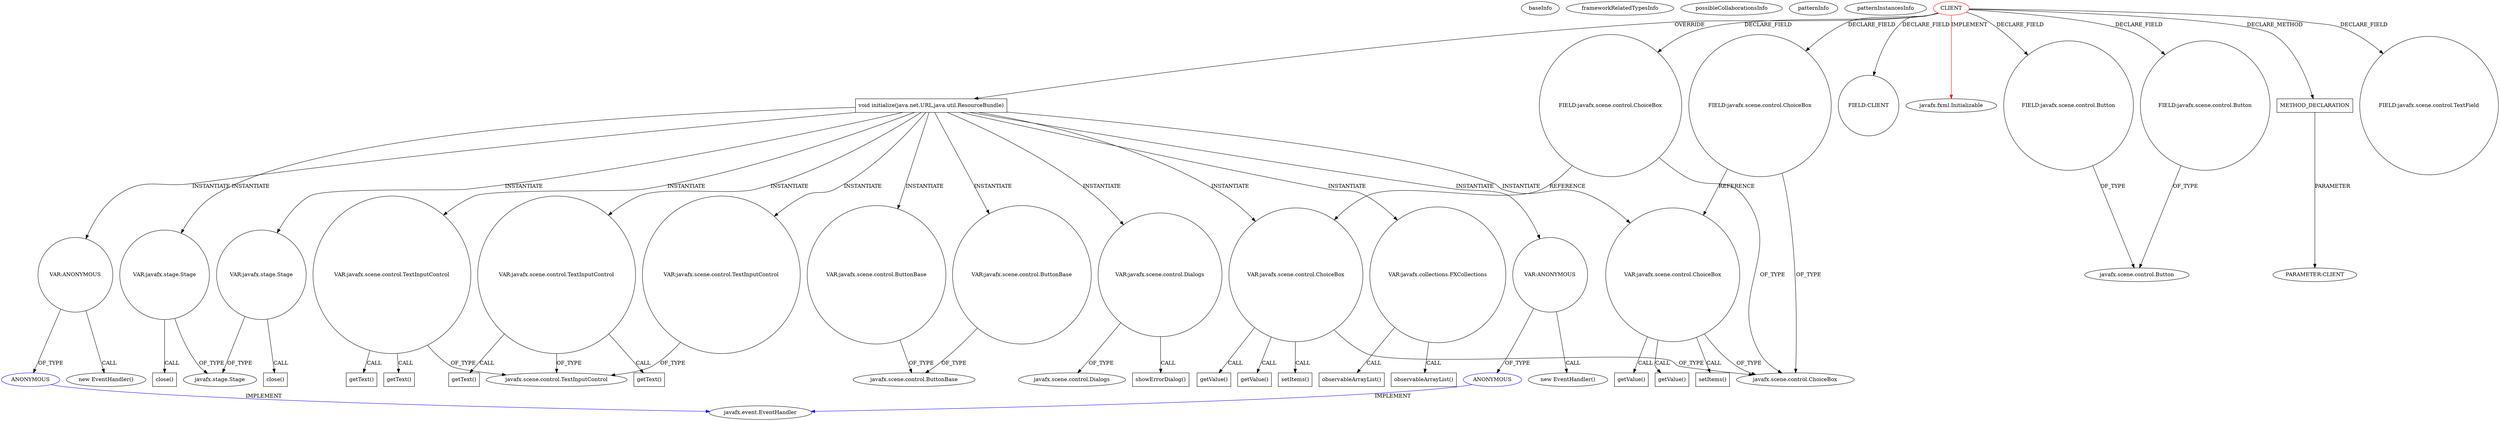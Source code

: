 digraph {
baseInfo[graphId=2399,category="pattern",isAnonymous=false,possibleRelation=true]
frameworkRelatedTypesInfo[0="javafx.fxml.Initializable"]
possibleCollaborationsInfo[0="2399~INSTANTIATION-OVERRIDING_METHOD_DECLARATION-~javafx.fxml.Initializable ~javafx.event.EventHandler ~false~true",1="2399~INSTANTIATION-OVERRIDING_METHOD_DECLARATION-~javafx.fxml.Initializable ~javafx.event.EventHandler ~false~true"]
patternInfo[frequency=2.0,patternRootClient=0]
patternInstancesInfo[0="diogocs1-FPessoais~/diogocs1-FPessoais/FPessoais-master/FinancasPessoais/src/app/controllers/CadastroContaController.java~CadastroContaController~2503",1="diogocs1-FPessoais~/diogocs1-FPessoais/FPessoais-master/FinancasPessoais/src/app/controllers/CadastroDespesaController.java~CadastroDespesaController~2506"]
68[label="javafx.scene.control.Dialogs",vertexType="FRAMEWORK_CLASS_TYPE",isFrameworkType=false]
66[label="VAR:javafx.scene.control.Dialogs",vertexType="VARIABLE_EXPRESION",isFrameworkType=false,shape=circle]
19[label="void initialize(java.net.URL,java.util.ResourceBundle)",vertexType="OVERRIDING_METHOD_DECLARATION",isFrameworkType=false,shape=box]
0[label="CLIENT",vertexType="ROOT_CLIENT_CLASS_DECLARATION",isFrameworkType=false,color=red]
2[label="FIELD:javafx.scene.control.Button",vertexType="FIELD_DECLARATION",isFrameworkType=false,shape=circle]
4[label="FIELD:javafx.scene.control.Button",vertexType="FIELD_DECLARATION",isFrameworkType=false,shape=circle]
8[label="FIELD:CLIENT",vertexType="FIELD_DECLARATION",isFrameworkType=false,shape=circle]
23[label="VAR:javafx.collections.FXCollections",vertexType="VARIABLE_EXPRESION",isFrameworkType=false,shape=circle]
73[label="VAR:ANONYMOUS",vertexType="VARIABLE_EXPRESION",isFrameworkType=false,shape=circle]
74[label="ANONYMOUS",vertexType="REFERENCE_ANONYMOUS_DECLARATION",isFrameworkType=false,color=blue]
72[label="new EventHandler()",vertexType="CONSTRUCTOR_CALL",isFrameworkType=false]
35[label="VAR:ANONYMOUS",vertexType="VARIABLE_EXPRESION",isFrameworkType=false,shape=circle]
36[label="ANONYMOUS",vertexType="REFERENCE_ANONYMOUS_DECLARATION",isFrameworkType=false,color=blue]
34[label="new EventHandler()",vertexType="CONSTRUCTOR_CALL",isFrameworkType=false]
67[label="showErrorDialog()",vertexType="INSIDE_CALL",isFrameworkType=false,shape=box]
24[label="observableArrayList()",vertexType="INSIDE_CALL",isFrameworkType=false,shape=box]
30[label="observableArrayList()",vertexType="INSIDE_CALL",isFrameworkType=false,shape=box]
1[label="javafx.fxml.Initializable",vertexType="FRAMEWORK_INTERFACE_TYPE",isFrameworkType=false]
63[label="VAR:javafx.stage.Stage",vertexType="VARIABLE_EXPRESION",isFrameworkType=false,shape=circle]
65[label="javafx.stage.Stage",vertexType="FRAMEWORK_CLASS_TYPE",isFrameworkType=false]
76[label="VAR:javafx.stage.Stage",vertexType="VARIABLE_EXPRESION",isFrameworkType=false,shape=circle]
37[label="javafx.event.EventHandler",vertexType="FRAMEWORK_INTERFACE_TYPE",isFrameworkType=false]
38[label="VAR:javafx.scene.control.TextInputControl",vertexType="VARIABLE_EXPRESION",isFrameworkType=false,shape=circle]
56[label="getText()",vertexType="INSIDE_CALL",isFrameworkType=false,shape=box]
41[label="VAR:javafx.scene.control.TextInputControl",vertexType="VARIABLE_EXPRESION",isFrameworkType=false,shape=circle]
45[label="getText()",vertexType="INSIDE_CALL",isFrameworkType=false,shape=box]
42[label="getText()",vertexType="INSIDE_CALL",isFrameworkType=false,shape=box]
50[label="VAR:javafx.scene.control.TextInputControl",vertexType="VARIABLE_EXPRESION",isFrameworkType=false,shape=circle]
54[label="getText()",vertexType="INSIDE_CALL",isFrameworkType=false,shape=box]
81[label="METHOD_DECLARATION",vertexType="CLIENT_METHOD_DECLARATION",isFrameworkType=false,shape=box]
82[label="PARAMETER:CLIENT",vertexType="PARAMETER_DECLARATION",isFrameworkType=false]
31[label="VAR:javafx.scene.control.ButtonBase",vertexType="VARIABLE_EXPRESION",isFrameworkType=false,shape=circle]
33[label="javafx.scene.control.ButtonBase",vertexType="FRAMEWORK_CLASS_TYPE",isFrameworkType=false]
69[label="VAR:javafx.scene.control.ButtonBase",vertexType="VARIABLE_EXPRESION",isFrameworkType=false,shape=circle]
20[label="VAR:javafx.scene.control.ChoiceBox",vertexType="VARIABLE_EXPRESION",isFrameworkType=false,shape=circle]
12[label="javafx.scene.control.ChoiceBox",vertexType="FRAMEWORK_CLASS_TYPE",isFrameworkType=false]
58[label="getValue()",vertexType="INSIDE_CALL",isFrameworkType=false,shape=box]
47[label="getValue()",vertexType="INSIDE_CALL",isFrameworkType=false,shape=box]
21[label="setItems()",vertexType="INSIDE_CALL",isFrameworkType=false,shape=box]
26[label="VAR:javafx.scene.control.ChoiceBox",vertexType="VARIABLE_EXPRESION",isFrameworkType=false,shape=circle]
49[label="getValue()",vertexType="INSIDE_CALL",isFrameworkType=false,shape=box]
60[label="getValue()",vertexType="INSIDE_CALL",isFrameworkType=false,shape=box]
27[label="setItems()",vertexType="INSIDE_CALL",isFrameworkType=false,shape=box]
13[label="FIELD:javafx.scene.control.ChoiceBox",vertexType="FIELD_DECLARATION",isFrameworkType=false,shape=circle]
11[label="FIELD:javafx.scene.control.ChoiceBox",vertexType="FIELD_DECLARATION",isFrameworkType=false,shape=circle]
77[label="close()",vertexType="INSIDE_CALL",isFrameworkType=false,shape=box]
64[label="close()",vertexType="INSIDE_CALL",isFrameworkType=false,shape=box]
3[label="javafx.scene.control.Button",vertexType="FRAMEWORK_CLASS_TYPE",isFrameworkType=false]
40[label="javafx.scene.control.TextInputControl",vertexType="FRAMEWORK_CLASS_TYPE",isFrameworkType=false]
15[label="FIELD:javafx.scene.control.TextField",vertexType="FIELD_DECLARATION",isFrameworkType=false,shape=circle]
20->21[label="CALL"]
66->68[label="OF_TYPE"]
0->81[label="DECLARE_METHOD"]
74->37[label="IMPLEMENT",color=blue]
11->20[label="REFERENCE"]
19->50[label="INSTANTIATE"]
23->30[label="CALL"]
73->74[label="OF_TYPE"]
23->24[label="CALL"]
63->64[label="CALL"]
19->66[label="INSTANTIATE"]
19->76[label="INSTANTIATE"]
38->56[label="CALL"]
38->40[label="OF_TYPE"]
0->1[label="IMPLEMENT",color=red]
41->42[label="CALL"]
26->27[label="CALL"]
11->12[label="OF_TYPE"]
81->82[label="PARAMETER"]
19->26[label="INSTANTIATE"]
69->33[label="OF_TYPE"]
31->33[label="OF_TYPE"]
20->12[label="OF_TYPE"]
26->12[label="OF_TYPE"]
13->26[label="REFERENCE"]
19->23[label="INSTANTIATE"]
63->65[label="OF_TYPE"]
38->45[label="CALL"]
35->34[label="CALL"]
36->37[label="IMPLEMENT",color=blue]
41->40[label="OF_TYPE"]
0->15[label="DECLARE_FIELD"]
19->35[label="INSTANTIATE"]
19->41[label="INSTANTIATE"]
73->72[label="CALL"]
0->19[label="OVERRIDE"]
19->63[label="INSTANTIATE"]
19->20[label="INSTANTIATE"]
4->3[label="OF_TYPE"]
50->40[label="OF_TYPE"]
26->60[label="CALL"]
19->31[label="INSTANTIATE"]
0->13[label="DECLARE_FIELD"]
35->36[label="OF_TYPE"]
0->4[label="DECLARE_FIELD"]
19->38[label="INSTANTIATE"]
20->58[label="CALL"]
2->3[label="OF_TYPE"]
0->8[label="DECLARE_FIELD"]
66->67[label="CALL"]
20->47[label="CALL"]
76->65[label="OF_TYPE"]
76->77[label="CALL"]
41->54[label="CALL"]
13->12[label="OF_TYPE"]
0->2[label="DECLARE_FIELD"]
26->49[label="CALL"]
19->69[label="INSTANTIATE"]
19->73[label="INSTANTIATE"]
0->11[label="DECLARE_FIELD"]
}
